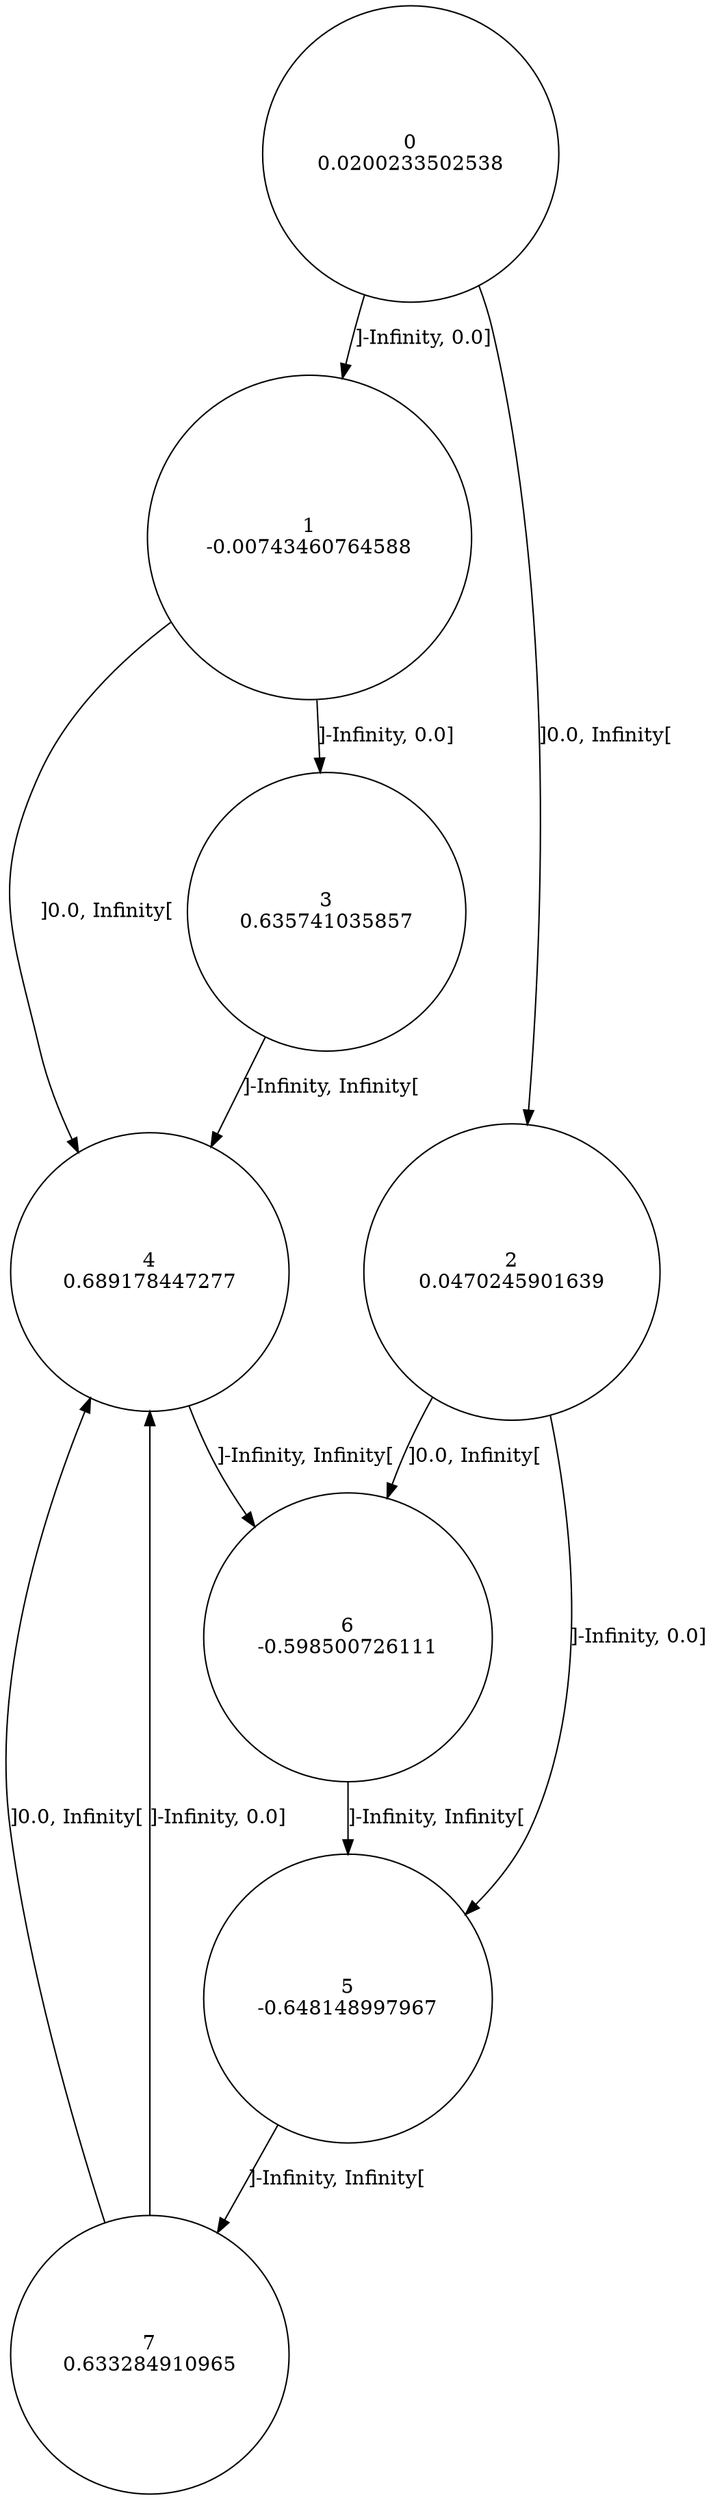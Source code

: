 digraph a {
0 [shape=circle, label="0\n0.0200233502538"];
	0 -> 1 [label="]-Infinity, 0.0]"];
	0 -> 2 [label="]0.0, Infinity["];
1 [shape=circle, label="1\n-0.00743460764588"];
	1 -> 3 [label="]-Infinity, 0.0]"];
	1 -> 4 [label="]0.0, Infinity["];
2 [shape=circle, label="2\n0.0470245901639"];
	2 -> 5 [label="]-Infinity, 0.0]"];
	2 -> 6 [label="]0.0, Infinity["];
3 [shape=circle, label="3\n0.635741035857"];
	3 -> 4 [label="]-Infinity, Infinity["];
4 [shape=circle, label="4\n0.689178447277"];
	4 -> 6 [label="]-Infinity, Infinity["];
5 [shape=circle, label="5\n-0.648148997967"];
	5 -> 7 [label="]-Infinity, Infinity["];
6 [shape=circle, label="6\n-0.598500726111"];
	6 -> 5 [label="]-Infinity, Infinity["];
7 [shape=circle, label="7\n0.633284910965"];
	7 -> 4 [label="]-Infinity, 0.0]"];
	7 -> 4 [label="]0.0, Infinity["];
}